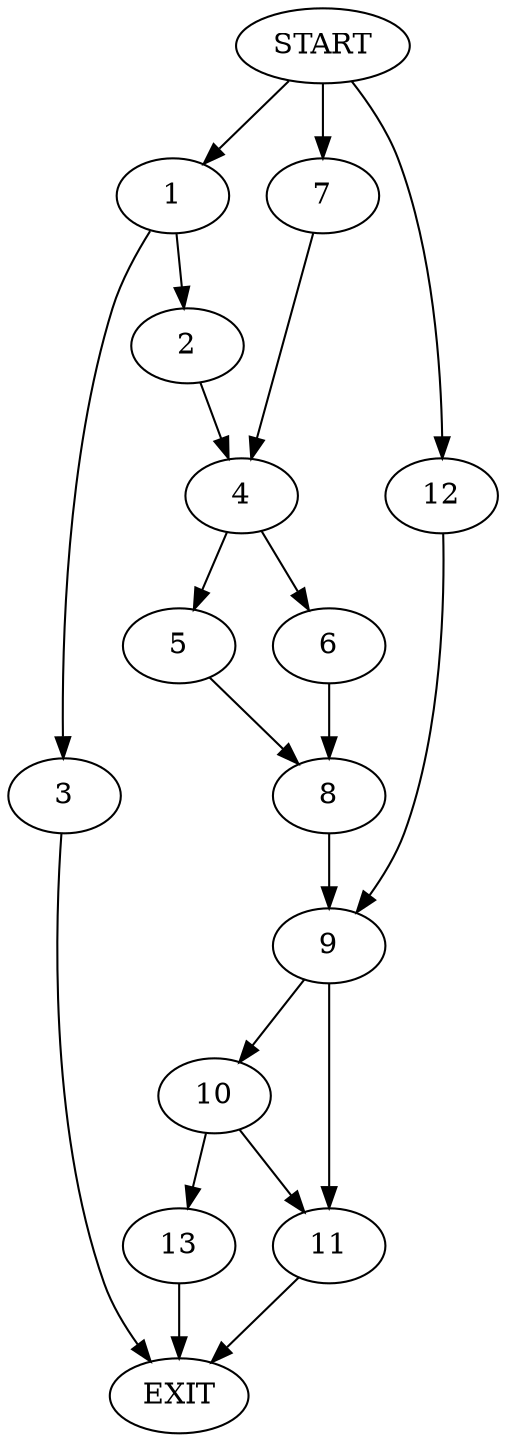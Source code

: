 digraph {
0 [label="START"]
14 [label="EXIT"]
0 -> 1
1 -> 2
1 -> 3
3 -> 14
2 -> 4
4 -> 5
4 -> 6
0 -> 7
7 -> 4
5 -> 8
6 -> 8
8 -> 9
9 -> 10
9 -> 11
0 -> 12
12 -> 9
10 -> 11
10 -> 13
11 -> 14
13 -> 14
}
